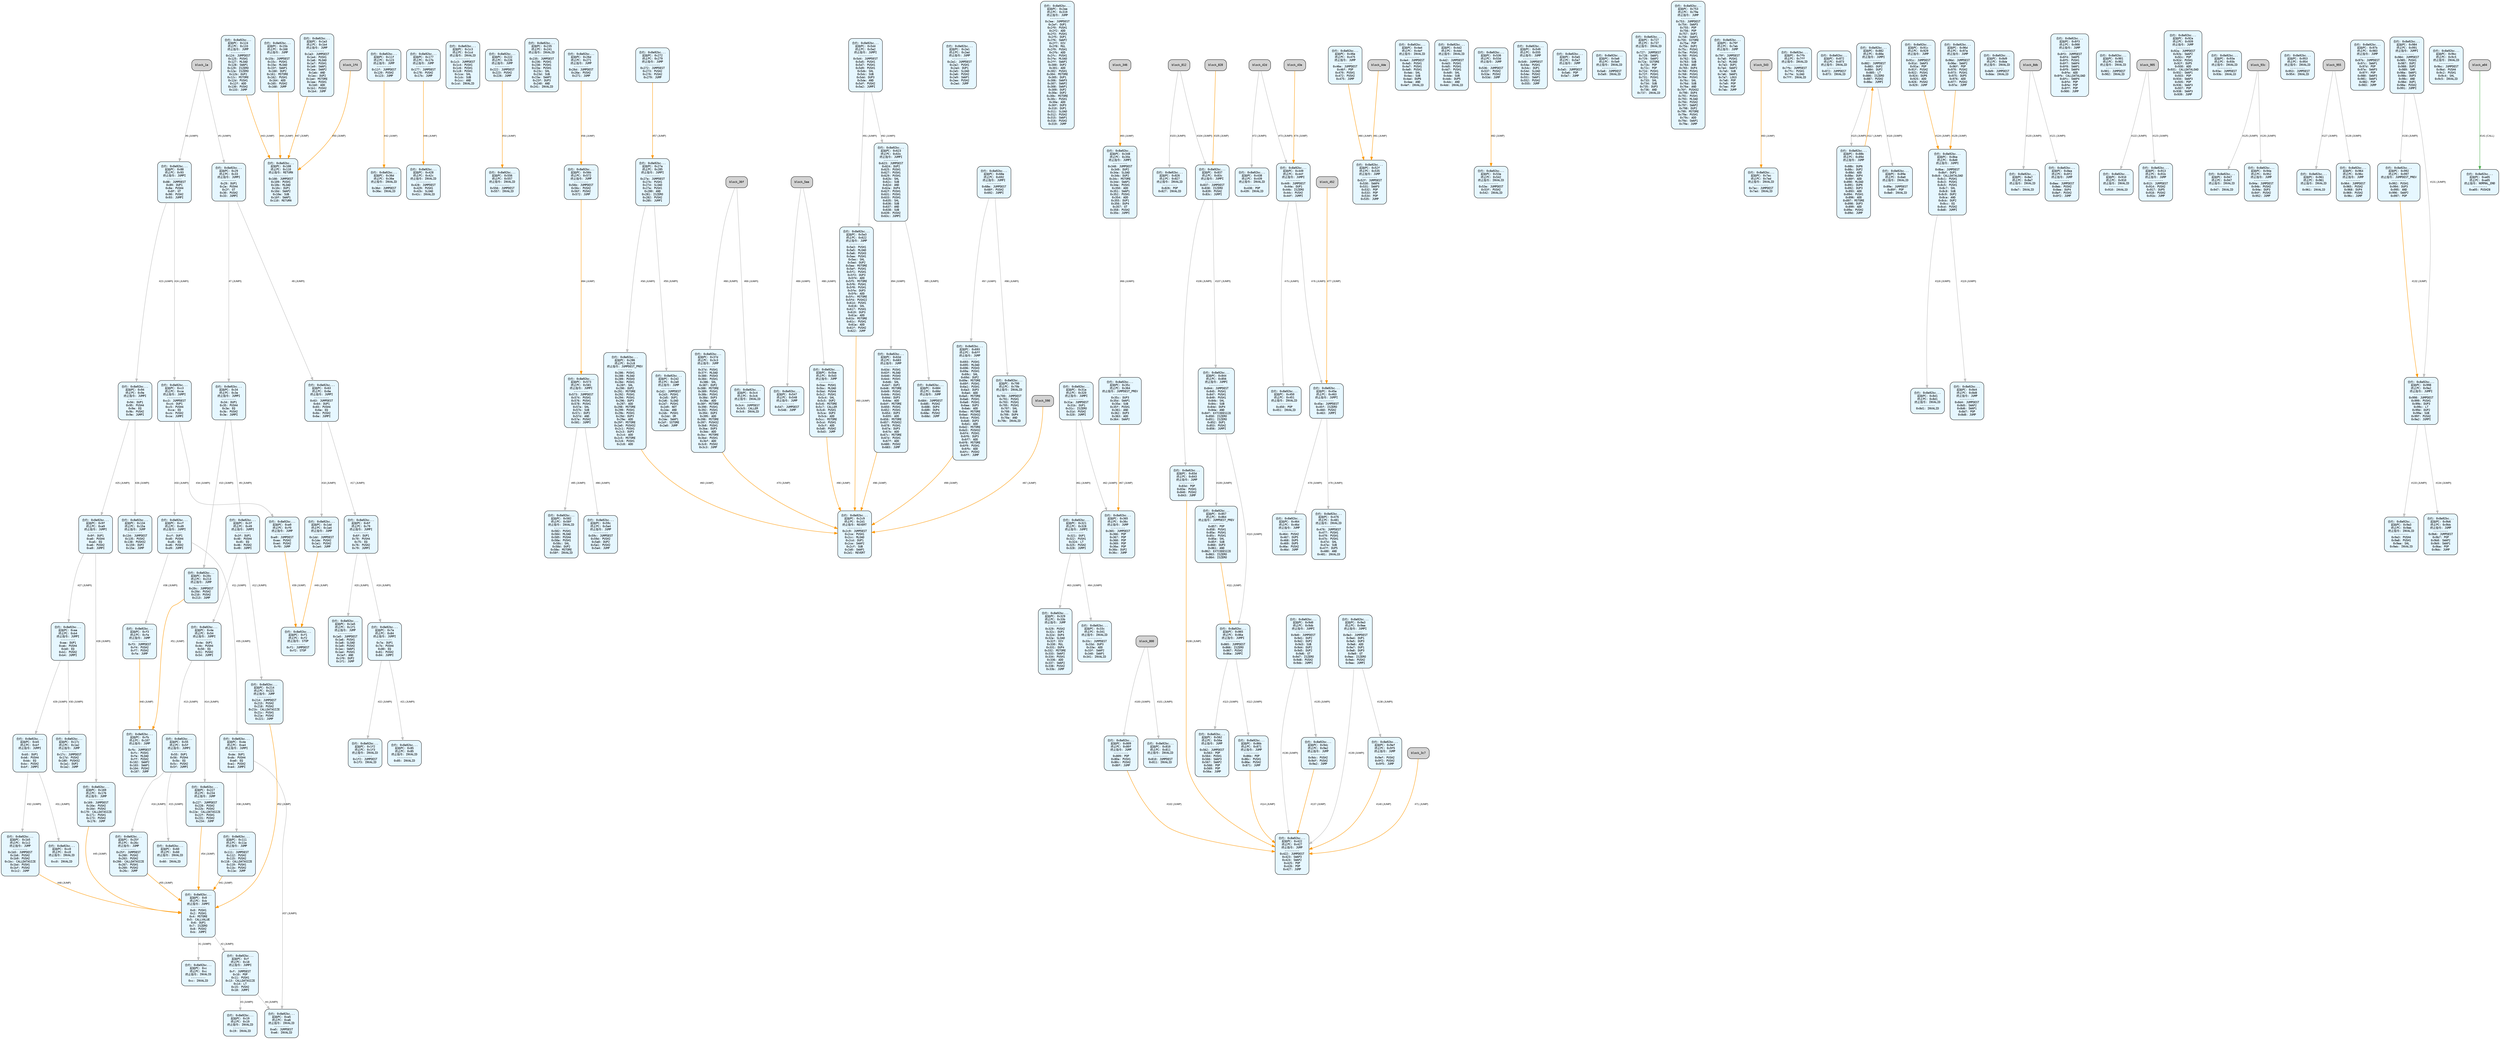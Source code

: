 digraph Static_Complete_CFG {
    rankdir=TB;
    node [shape=box, style="filled, rounded", fontname="Monospace", fontsize=9, margin=0.15];
    edge [fontname="Arial", fontsize=8, penwidth=1.2];
    "block_0" [label="合约: 0x8a92bc...
起始PC: 0x0
终止PC: 0xb
终止指令: JUMPI
---------
0x0: PUSH1
0x2: PUSH1
0x4: MSTORE
0x5: CALLVALUE
0x6: DUP1
0x7: ISZERO
0x8: PUSH2
0xb: JUMPI", fillcolor="#e6f7ff"];
    "block_c" [label="合约: 0x8a92bc...
起始PC: 0xc
终止PC: 0xc
终止指令: INVALID
---------
0xc: INVALID", fillcolor="#e6f7ff"];
    "block_f" [label="合约: 0x8a92bc...
起始PC: 0xf
终止PC: 0x18
终止指令: JUMPI
---------
0xf: JUMPDEST
0x10: POP
0x11: PUSH1
0x13: CALLDATASIZE
0x14: LT
0x15: PUSH2
0x18: JUMPI", fillcolor="#e6f7ff"];
    "block_19" [label="合约: 0x8a92bc...
起始PC: 0x19
终止PC: 0x19
终止指令: INVALID
---------
0x19: INVALID", fillcolor="#e6f7ff"];
    "block_29" [label="合约: 0x8a92bc...
起始PC: 0x29
终止PC: 0x33
终止指令: JUMPI
---------
0x29: DUP1
0x2a: PUSH4
0x2f: GT
0x30: PUSH2
0x33: JUMPI", fillcolor="#e6f7ff"];
    "block_34" [label="合约: 0x8a92bc...
起始PC: 0x34
终止PC: 0x3e
终止指令: JUMPI
---------
0x34: DUP1
0x35: PUSH4
0x3a: EQ
0x3b: PUSH2
0x3e: JUMPI", fillcolor="#e6f7ff"];
    "block_3f" [label="合约: 0x8a92bc...
起始PC: 0x3f
终止PC: 0x49
终止指令: JUMPI
---------
0x3f: DUP1
0x40: PUSH4
0x45: EQ
0x46: PUSH2
0x49: JUMPI", fillcolor="#e6f7ff"];
    "block_4a" [label="合约: 0x8a92bc...
起始PC: 0x4a
终止PC: 0x54
终止指令: JUMPI
---------
0x4a: DUP1
0x4b: PUSH4
0x50: EQ
0x51: PUSH2
0x54: JUMPI", fillcolor="#e6f7ff"];
    "block_55" [label="合约: 0x8a92bc...
起始PC: 0x55
终止PC: 0x5f
终止指令: JUMPI
---------
0x55: DUP1
0x56: PUSH4
0x5b: EQ
0x5c: PUSH2
0x5f: JUMPI", fillcolor="#e6f7ff"];
    "block_60" [label="合约: 0x8a92bc...
起始PC: 0x60
终止PC: 0x60
终止指令: INVALID
---------
0x60: INVALID", fillcolor="#e6f7ff"];
    "block_63" [label="合约: 0x8a92bc...
起始PC: 0x63
终止PC: 0x6e
终止指令: JUMPI
---------
0x63: JUMPDEST
0x64: DUP1
0x65: PUSH4
0x6a: EQ
0x6b: PUSH2
0x6e: JUMPI", fillcolor="#e6f7ff"];
    "block_6f" [label="合约: 0x8a92bc...
起始PC: 0x6f
终止PC: 0x79
终止指令: JUMPI
---------
0x6f: DUP1
0x70: PUSH4
0x75: EQ
0x76: PUSH2
0x79: JUMPI", fillcolor="#e6f7ff"];
    "block_7a" [label="合约: 0x8a92bc...
起始PC: 0x7a
终止PC: 0x84
终止指令: JUMPI
---------
0x7a: DUP1
0x7b: PUSH4
0x80: EQ
0x81: PUSH2
0x84: JUMPI", fillcolor="#e6f7ff"];
    "block_85" [label="合约: 0x8a92bc...
起始PC: 0x85
终止PC: 0x85
终止指令: INVALID
---------
0x85: INVALID", fillcolor="#e6f7ff"];
    "block_88" [label="合约: 0x8a92bc...
起始PC: 0x88
终止PC: 0x93
终止指令: JUMPI
---------
0x88: JUMPDEST
0x89: DUP1
0x8a: PUSH4
0x8f: GT
0x90: PUSH2
0x93: JUMPI", fillcolor="#e6f7ff"];
    "block_94" [label="合约: 0x8a92bc...
起始PC: 0x94
终止PC: 0x9e
终止指令: JUMPI
---------
0x94: DUP1
0x95: PUSH4
0x9a: EQ
0x9b: PUSH2
0x9e: JUMPI", fillcolor="#e6f7ff"];
    "block_9f" [label="合约: 0x8a92bc...
起始PC: 0x9f
终止PC: 0xa9
终止指令: JUMPI
---------
0x9f: DUP1
0xa0: PUSH4
0xa5: EQ
0xa6: PUSH2
0xa9: JUMPI", fillcolor="#e6f7ff"];
    "block_aa" [label="合约: 0x8a92bc...
起始PC: 0xaa
终止PC: 0xb4
终止指令: JUMPI
---------
0xaa: DUP1
0xab: PUSH4
0xb0: EQ
0xb1: PUSH2
0xb4: JUMPI", fillcolor="#e6f7ff"];
    "block_b5" [label="合约: 0x8a92bc...
起始PC: 0xb5
终止PC: 0xbf
终止指令: JUMPI
---------
0xb5: DUP1
0xb6: PUSH4
0xbb: EQ
0xbc: PUSH2
0xbf: JUMPI", fillcolor="#e6f7ff"];
    "block_c0" [label="合约: 0x8a92bc...
起始PC: 0xc0
终止PC: 0xc0
终止指令: INVALID
---------
0xc0: INVALID", fillcolor="#e6f7ff"];
    "block_c3" [label="合约: 0x8a92bc...
起始PC: 0xc3
终止PC: 0xce
终止指令: JUMPI
---------
0xc3: JUMPDEST
0xc4: DUP1
0xc5: PUSH4
0xca: EQ
0xcb: PUSH2
0xce: JUMPI", fillcolor="#e6f7ff"];
    "block_cf" [label="合约: 0x8a92bc...
起始PC: 0xcf
终止PC: 0xd9
终止指令: JUMPI
---------
0xcf: DUP1
0xd0: PUSH4
0xd5: EQ
0xd6: PUSH2
0xd9: JUMPI", fillcolor="#e6f7ff"];
    "block_da" [label="合约: 0x8a92bc...
起始PC: 0xda
终止PC: 0xe4
终止指令: JUMPI
---------
0xda: DUP1
0xdb: PUSH4
0xe0: EQ
0xe1: PUSH2
0xe4: JUMPI", fillcolor="#e6f7ff"];
    "block_e5" [label="合约: 0x8a92bc...
起始PC: 0xe5
终止PC: 0xe6
终止指令: INVALID
---------
0xe5: JUMPDEST
0xe6: INVALID", fillcolor="#e6f7ff"];
    "block_e9" [label="合约: 0x8a92bc...
起始PC: 0xe9
终止PC: 0xf0
终止指令: JUMP
---------
0xe9: JUMPDEST
0xea: PUSH2
0xed: PUSH2
0xf0: JUMP", fillcolor="#e6f7ff"];
    "block_f1" [label="合约: 0x8a92bc...
起始PC: 0xf1
终止PC: 0xf2
终止指令: STOP
---------
0xf1: JUMPDEST
0xf2: STOP", fillcolor="#e6f7ff"];
    "block_f3" [label="合约: 0x8a92bc...
起始PC: 0xf3
终止PC: 0xfa
终止指令: JUMP
---------
0xf3: JUMPDEST
0xf4: PUSH2
0xf7: PUSH2
0xfa: JUMP", fillcolor="#e6f7ff"];
    "block_fb" [label="合约: 0x8a92bc...
起始PC: 0xfb
终止PC: 0x107
终止指令: JUMP
---------
0xfb: JUMPDEST
0xfc: PUSH1
0xfe: MLOAD
0xff: PUSH2
0x102: SWAP2
0x103: SWAP1
0x104: PUSH2
0x107: JUMP", fillcolor="#e6f7ff"];
    "block_108" [label="合约: 0x8a92bc...
起始PC: 0x108
终止PC: 0x110
终止指令: RETURN
---------
0x108: JUMPDEST
0x109: PUSH1
0x10b: MLOAD
0x10c: DUP1
0x10d: SWAP2
0x10e: SUB
0x10f: SWAP1
0x110: RETURN", fillcolor="#e6f7ff"];
    "block_111" [label="合约: 0x8a92bc...
起始PC: 0x111
终止PC: 0x11e
终止指令: JUMP
---------
0x111: JUMPDEST
0x112: PUSH2
0x115: PUSH2
0x118: CALLDATASIZE
0x119: PUSH1
0x11b: PUSH2
0x11e: JUMP", fillcolor="#e6f7ff"];
    "block_11f" [label="合约: 0x8a92bc...
起始PC: 0x11f
终止PC: 0x123
终止指令: JUMP
---------
0x11f: JUMPDEST
0x120: PUSH2
0x123: JUMP", fillcolor="#e6f7ff"];
    "block_124" [label="合约: 0x8a92bc...
起始PC: 0x124
终止PC: 0x133
终止指令: JUMP
---------
0x124: JUMPDEST
0x125: PUSH1
0x127: MLOAD
0x128: SWAP1
0x129: ISZERO
0x12a: ISZERO
0x12b: DUP2
0x12c: MSTORE
0x12d: PUSH1
0x12f: ADD
0x130: PUSH2
0x133: JUMP", fillcolor="#e6f7ff"];
    "block_134" [label="合约: 0x8a92bc...
起始PC: 0x134
终止PC: 0x15a
终止指令: JUMP
---------
0x134: JUMPDEST
0x135: PUSH2
0x138: PUSH32
0x159: DUP2
0x15a: JUMP", fillcolor="#e6f7ff"];
    "block_15b" [label="合约: 0x8a92bc...
起始PC: 0x15b
终止PC: 0x168
终止指令: JUMP
---------
0x15b: JUMPDEST
0x15c: PUSH1
0x15e: MLOAD
0x15f: SWAP1
0x160: DUP2
0x161: MSTORE
0x162: PUSH1
0x164: ADD
0x165: PUSH2
0x168: JUMP", fillcolor="#e6f7ff"];
    "block_169" [label="合约: 0x8a92bc...
起始PC: 0x169
终止PC: 0x176
终止指令: JUMP
---------
0x169: JUMPDEST
0x16a: PUSH2
0x16d: PUSH2
0x170: CALLDATASIZE
0x171: PUSH1
0x173: PUSH2
0x176: JUMP", fillcolor="#e6f7ff"];
    "block_177" [label="合约: 0x8a92bc...
起始PC: 0x177
终止PC: 0x17b
终止指令: JUMP
---------
0x177: JUMPDEST
0x178: PUSH2
0x17b: JUMP", fillcolor="#e6f7ff"];
    "block_17c" [label="合约: 0x8a92bc...
起始PC: 0x17c
终止PC: 0x1a2
终止指令: JUMP
---------
0x17c: JUMPDEST
0x17d: PUSH2
0x180: PUSH32
0x1a1: DUP2
0x1a2: JUMP", fillcolor="#e6f7ff"];
    "block_1a3" [label="合约: 0x8a92bc...
起始PC: 0x1a3
终止PC: 0x1b4
终止指令: JUMP
---------
0x1a3: JUMPDEST
0x1a4: PUSH1
0x1a6: MLOAD
0x1a7: PUSH1
0x1a9: SWAP1
0x1aa: SWAP2
0x1ab: AND
0x1ac: DUP2
0x1ad: MSTORE
0x1ae: PUSH1
0x1b0: ADD
0x1b1: PUSH2
0x1b4: JUMP", fillcolor="#e6f7ff"];
    "block_1b5" [label="合约: 0x8a92bc...
起始PC: 0x1b5
终止PC: 0x1c2
终止指令: JUMP
---------
0x1b5: JUMPDEST
0x1b6: PUSH2
0x1b9: PUSH2
0x1bc: CALLDATASIZE
0x1bd: PUSH1
0x1bf: PUSH2
0x1c2: JUMP", fillcolor="#e6f7ff"];
    "block_1c3" [label="合约: 0x8a92bc...
起始PC: 0x1c3
终止PC: 0x1cd
终止指令: INVALID
---------
0x1c3: JUMPDEST
0x1c4: PUSH1
0x1c6: PUSH1
0x1c8: PUSH1
0x1ca: SHL
0x1cb: SUB
0x1cc: AND
0x1cd: INVALID", fillcolor="#e6f7ff"];
    "block_1dd" [label="合约: 0x8a92bc...
起始PC: 0x1dd
终止PC: 0x1e4
终止指令: JUMP
---------
0x1dd: JUMPDEST
0x1de: PUSH2
0x1e1: PUSH2
0x1e4: JUMP", fillcolor="#e6f7ff"];
    "block_1e5" [label="合约: 0x8a92bc...
起始PC: 0x1e5
终止PC: 0x1f1
终止指令: JUMP
---------
0x1e5: JUMPDEST
0x1e6: PUSH1
0x1e8: SLOAD
0x1e9: PUSH2
0x1ec: SWAP1
0x1ed: PUSH1
0x1ef: AND
0x1f0: DUP2
0x1f1: JUMP", fillcolor="#e6f7ff"];
    "block_1f2" [label="合约: 0x8a92bc...
起始PC: 0x1f2
终止PC: 0x1f3
终止指令: INVALID
---------
0x1f2: JUMPDEST
0x1f3: INVALID", fillcolor="#e6f7ff"];
    "block_20c" [label="合约: 0x8a92bc...
起始PC: 0x20c
终止PC: 0x213
终止指令: JUMP
---------
0x20c: JUMPDEST
0x20d: PUSH2
0x210: PUSH2
0x213: JUMP", fillcolor="#e6f7ff"];
    "block_214" [label="合约: 0x8a92bc...
起始PC: 0x214
终止PC: 0x221
终止指令: JUMP
---------
0x214: JUMPDEST
0x215: PUSH2
0x218: PUSH2
0x21b: CALLDATASIZE
0x21c: PUSH1
0x21e: PUSH2
0x221: JUMP", fillcolor="#e6f7ff"];
    "block_222" [label="合约: 0x8a92bc...
起始PC: 0x222
终止PC: 0x226
终止指令: JUMP
---------
0x222: JUMPDEST
0x223: PUSH2
0x226: JUMP", fillcolor="#e6f7ff"];
    "block_227" [label="合约: 0x8a92bc...
起始PC: 0x227
终止PC: 0x234
终止指令: JUMP
---------
0x227: JUMPDEST
0x228: PUSH2
0x22b: PUSH2
0x22e: CALLDATASIZE
0x22f: PUSH1
0x231: PUSH2
0x234: JUMP", fillcolor="#e6f7ff"];
    "block_235" [label="合约: 0x8a92bc...
起始PC: 0x235
终止PC: 0x241
终止指令: INVALID
---------
0x235: JUMPDEST
0x236: PUSH1
0x238: PUSH1
0x23a: PUSH1
0x23c: SHL
0x23d: SUB
0x23e: SWAP2
0x23f: DUP3
0x240: AND
0x241: INVALID", fillcolor="#e6f7ff"];
    "block_25f" [label="合约: 0x8a92bc...
起始PC: 0x25f
终止PC: 0x26c
终止指令: JUMP
---------
0x25f: JUMPDEST
0x260: PUSH2
0x263: PUSH2
0x266: CALLDATASIZE
0x267: PUSH1
0x269: PUSH2
0x26c: JUMP", fillcolor="#e6f7ff"];
    "block_26d" [label="合约: 0x8a92bc...
起始PC: 0x26d
终止PC: 0x271
终止指令: JUMP
---------
0x26d: JUMPDEST
0x26e: PUSH2
0x271: JUMP", fillcolor="#e6f7ff"];
    "block_272" [label="合约: 0x8a92bc...
起始PC: 0x272
终止PC: 0x279
终止指令: JUMP
---------
0x272: JUMPDEST
0x273: PUSH2
0x276: PUSH2
0x279: JUMP", fillcolor="#e6f7ff"];
    "block_27a" [label="合约: 0x8a92bc...
起始PC: 0x27a
终止PC: 0x285
终止指令: JUMPI
---------
0x27a: JUMPDEST
0x27b: PUSH1
0x27d: SLOAD
0x27e: PUSH1
0x280: AND
0x281: ISZERO
0x282: PUSH2
0x285: JUMPI", fillcolor="#e6f7ff"];
    "block_286" [label="合约: 0x8a92bc...
起始PC: 0x286
终止PC: 0x2c8
终止指令: JUMPDEST_PREV
---------
0x286: PUSH1
0x288: MLOAD
0x289: PUSH3
0x28d: PUSH1
0x28f: SHL
0x290: DUP2
0x291: MSTORE
0x292: PUSH1
0x294: PUSH1
0x296: DUP3
0x297: ADD
0x298: MSTORE
0x299: PUSH1
0x29b: PUSH1
0x29d: DUP3
0x29e: ADD
0x29f: MSTORE
0x2a0: PUSH32
0x2c1: PUSH1
0x2c3: DUP3
0x2c4: ADD
0x2c5: MSTORE
0x2c6: PUSH1
0x2c8: ADD", fillcolor="#e6f7ff"];
    "block_2c9" [label="合约: 0x8a92bc...
起始PC: 0x2c9
终止PC: 0x2d1
终止指令: REVERT
---------
0x2c9: JUMPDEST
0x2ca: PUSH1
0x2cc: MLOAD
0x2cd: DUP1
0x2ce: SWAP2
0x2cf: SUB
0x2d0: SWAP1
0x2d1: REVERT", fillcolor="#e6f7ff"];
    "block_2d2" [label="合约: 0x8a92bc...
起始PC: 0x2d2
终止PC: 0x2e0
终止指令: JUMP
---------
0x2d2: JUMPDEST
0x2d3: PUSH1
0x2d5: DUP1
0x2d6: SLOAD
0x2d7: PUSH1
0x2d9: NOT
0x2da: AND
0x2db: PUSH1
0x2dd: OR
0x2de: SWAP1
0x2df: SSTORE
0x2e0: JUMP", fillcolor="#e6f7ff"];
    "block_2e1" [label="合约: 0x8a92bc...
起始PC: 0x2e1
终止PC: 0x2ed
终止指令: JUMP
---------
0x2e1: JUMPDEST
0x2e2: PUSH1
0x2e4: DUP1
0x2e5: SLOAD
0x2e6: PUSH2
0x2e9: SWAP1
0x2ea: PUSH2
0x2ed: JUMP", fillcolor="#e6f7ff"];
    "block_2ee" [label="合约: 0x8a92bc...
起始PC: 0x2ee
终止PC: 0x319
终止指令: JUMP
---------
0x2ee: JUMPDEST
0x2ef: DUP1
0x2f0: PUSH1
0x2f2: ADD
0x2f3: PUSH1
0x2f5: DUP1
0x2f6: SWAP2
0x2f7: DIV
0x2f8: MUL
0x2f9: PUSH1
0x2fb: ADD
0x2fc: PUSH1
0x2fe: MLOAD
0x2ff: SWAP1
0x300: DUP2
0x301: ADD
0x302: PUSH1
0x304: MSTORE
0x305: DUP1
0x306: SWAP3
0x307: SWAP2
0x308: SWAP1
0x309: DUP2
0x30a: DUP2
0x30b: MSTORE
0x30c: PUSH1
0x30e: ADD
0x30f: DUP3
0x310: DUP1
0x311: SLOAD
0x312: PUSH2
0x315: SWAP1
0x316: PUSH2
0x319: JUMP", fillcolor="#e6f7ff"];
    "block_31a" [label="合约: 0x8a92bc...
起始PC: 0x31a
终止PC: 0x320
终止指令: JUMPI
---------
0x31a: JUMPDEST
0x31b: DUP1
0x31c: ISZERO
0x31d: PUSH2
0x320: JUMPI", fillcolor="#e6f7ff"];
    "block_321" [label="合约: 0x8a92bc...
起始PC: 0x321
终止PC: 0x328
终止指令: JUMPI
---------
0x321: DUP1
0x322: PUSH1
0x324: LT
0x325: PUSH2
0x328: JUMPI", fillcolor="#e6f7ff"];
    "block_329" [label="合约: 0x8a92bc...
起始PC: 0x329
终止PC: 0x33b
终止指令: JUMP
---------
0x329: PUSH2
0x32c: DUP1
0x32d: DUP4
0x32e: SLOAD
0x32f: DIV
0x330: MUL
0x331: DUP4
0x332: MSTORE
0x333: SWAP2
0x334: PUSH1
0x336: ADD
0x337: SWAP2
0x338: PUSH2
0x33b: JUMP", fillcolor="#e6f7ff"];
    "block_33c" [label="合约: 0x8a92bc...
起始PC: 0x33c
终止PC: 0x341
终止指令: INVALID
---------
0x33c: JUMPDEST
0x33d: DUP3
0x33e: ADD
0x33f: SWAP2
0x340: SWAP1
0x341: INVALID", fillcolor="#e6f7ff"];
    "block_348" [label="合约: 0x8a92bc...
起始PC: 0x348
终止PC: 0x35b
终止指令: JUMPI
---------
0x348: JUMPDEST
0x349: DUP2
0x34a: SLOAD
0x34b: DUP2
0x34c: MSTORE
0x34d: SWAP1
0x34e: PUSH1
0x350: ADD
0x351: SWAP1
0x352: PUSH1
0x354: ADD
0x355: DUP1
0x356: DUP4
0x357: GT
0x358: PUSH2
0x35b: JUMPI", fillcolor="#e6f7ff"];
    "block_35c" [label="合约: 0x8a92bc...
起始PC: 0x35c
终止PC: 0x364
终止指令: JUMPDEST_PREV
---------
0x35c: DUP3
0x35d: SWAP1
0x35e: SUB
0x35f: PUSH1
0x361: AND
0x362: DUP3
0x363: ADD
0x364: SWAP2", fillcolor="#e6f7ff"];
    "block_365" [label="合约: 0x8a92bc...
起始PC: 0x365
终止PC: 0x36c
终止指令: JUMP
---------
0x365: JUMPDEST
0x366: POP
0x367: POP
0x368: POP
0x369: POP
0x36a: POP
0x36b: DUP2
0x36c: JUMP", fillcolor="#e6f7ff"];
    "block_36d" [label="合约: 0x8a92bc...
起始PC: 0x36d
终止PC: 0x36e
终止指令: INVALID
---------
0x36d: JUMPDEST
0x36e: INVALID", fillcolor="#e6f7ff"];
    "block_37d" [label="合约: 0x8a92bc...
起始PC: 0x37d
终止PC: 0x3c3
终止指令: JUMP
---------
0x37d: PUSH1
0x37f: MLOAD
0x380: PUSH3
0x384: PUSH1
0x386: SHL
0x387: DUP2
0x388: MSTORE
0x389: PUSH1
0x38b: PUSH1
0x38d: DUP3
0x38e: ADD
0x38f: MSTORE
0x390: PUSH1
0x392: PUSH1
0x394: DUP3
0x395: ADD
0x396: MSTORE
0x397: PUSH32
0x3b8: PUSH1
0x3ba: DUP3
0x3bb: ADD
0x3bc: MSTORE
0x3bd: PUSH1
0x3bf: ADD
0x3c0: PUSH2
0x3c3: JUMP", fillcolor="#e6f7ff"];
    "block_3c4" [label="合约: 0x8a92bc...
起始PC: 0x3c4
终止PC: 0x3c6
终止指令: INVALID
---------
0x3c4: JUMPDEST
0x3c5: CALLER
0x3c6: INVALID", fillcolor="#e6f7ff"];
    "block_422" [label="合约: 0x8a92bc...
起始PC: 0x422
终止PC: 0x427
终止指令: JUMP
---------
0x422: JUMPDEST
0x423: SWAP3
0x424: SWAP2
0x425: POP
0x426: POP
0x427: JUMP", fillcolor="#e6f7ff"];
    "block_428" [label="合约: 0x8a92bc...
起始PC: 0x428
终止PC: 0x42c
终止指令: INVALID
---------
0x428: JUMPDEST
0x429: PUSH1
0x42b: SLOAD
0x42c: INVALID", fillcolor="#e6f7ff"];
    "block_438" [label="合约: 0x8a92bc...
起始PC: 0x438
终止PC: 0x439
终止指令: INVALID
---------
0x438: POP
0x439: INVALID", fillcolor="#e6f7ff"];
    "block_449" [label="合约: 0x8a92bc...
起始PC: 0x449
终止PC: 0x44f
终止指令: JUMPI
---------
0x449: JUMPDEST
0x44a: DUP1
0x44b: ISZERO
0x44c: PUSH2
0x44f: JUMPI", fillcolor="#e6f7ff"];
    "block_450" [label="合约: 0x8a92bc...
起始PC: 0x450
终止PC: 0x451
终止指令: INVALID
---------
0x450: POP
0x451: INVALID", fillcolor="#e6f7ff"];
    "block_45e" [label="合约: 0x8a92bc...
起始PC: 0x45e
终止PC: 0x463
终止指令: JUMPI
---------
0x45e: JUMPDEST
0x45f: ISZERO
0x460: PUSH2
0x463: JUMPI", fillcolor="#e6f7ff"];
    "block_464" [label="合约: 0x8a92bc...
起始PC: 0x464
终止PC: 0x46d
终止指令: JUMP
---------
0x464: PUSH2
0x467: DUP5
0x468: DUP5
0x469: DUP5
0x46a: PUSH2
0x46d: JUMP", fillcolor="#e6f7ff"];
    "block_46e" [label="合约: 0x8a92bc...
起始PC: 0x46e
终止PC: 0x475
终止指令: JUMP
---------
0x46e: JUMPDEST
0x46f: POP
0x470: PUSH1
0x472: PUSH2
0x475: JUMP", fillcolor="#e6f7ff"];
    "block_476" [label="合约: 0x8a92bc...
起始PC: 0x476
终止PC: 0x481
终止指令: INVALID
---------
0x476: JUMPDEST
0x477: PUSH1
0x479: PUSH1
0x47b: PUSH1
0x47d: SHL
0x47e: SUB
0x47f: DUP5
0x480: AND
0x481: INVALID", fillcolor="#e6f7ff"];
    "block_4a4" [label="合约: 0x8a92bc...
起始PC: 0x4a4
终止PC: 0x4af
终止指令: INVALID
---------
0x4a4: JUMPDEST
0x4a5: PUSH1
0x4a7: PUSH1
0x4a9: PUSH1
0x4ab: SHL
0x4ac: SUB
0x4ad: DUP6
0x4ae: AND
0x4af: INVALID", fillcolor="#e6f7ff"];
    "block_4d2" [label="合约: 0x8a92bc...
起始PC: 0x4d2
终止PC: 0x4dd
终止指令: INVALID
---------
0x4d2: JUMPDEST
0x4d3: PUSH1
0x4d5: PUSH1
0x4d7: PUSH1
0x4d9: SHL
0x4da: SUB
0x4db: DUP5
0x4dc: AND
0x4dd: INVALID", fillcolor="#e6f7ff"];
    "block_52f" [label="合约: 0x8a92bc...
起始PC: 0x52f
终止PC: 0x535
终止指令: JUMP
---------
0x52f: JUMPDEST
0x530: SWAP4
0x531: SWAP3
0x532: POP
0x533: POP
0x534: POP
0x535: JUMP", fillcolor="#e6f7ff"];
    "block_536" [label="合约: 0x8a92bc...
起始PC: 0x536
终止PC: 0x53d
终止指令: JUMP
---------
0x536: JUMPDEST
0x537: PUSH2
0x53a: PUSH2
0x53d: JUMP", fillcolor="#e6f7ff"];
    "block_53e" [label="合约: 0x8a92bc...
起始PC: 0x53e
终止PC: 0x542
终止指令: INVALID
---------
0x53e: JUMPDEST
0x53f: PUSH2
0x542: INVALID", fillcolor="#e6f7ff"];
    "block_547" [label="合约: 0x8a92bc...
起始PC: 0x547
终止PC: 0x548
终止指令: JUMP
---------
0x547: JUMPDEST
0x548: JUMP", fillcolor="#e6f7ff"];
    "block_549" [label="合约: 0x8a92bc...
起始PC: 0x549
终止PC: 0x555
终止指令: JUMP
---------
0x549: JUMPDEST
0x54a: PUSH1
0x54c: DUP1
0x54d: SLOAD
0x54e: PUSH2
0x551: SWAP1
0x552: PUSH2
0x555: JUMP", fillcolor="#e6f7ff"];
    "block_556" [label="合约: 0x8a92bc...
起始PC: 0x556
终止PC: 0x557
终止指令: INVALID
---------
0x556: JUMPDEST
0x557: INVALID", fillcolor="#e6f7ff"];
    "block_562" [label="合约: 0x8a92bc...
起始PC: 0x562
终止PC: 0x56a
终止指令: JUMP
---------
0x562: JUMPDEST
0x563: POP
0x564: PUSH1
0x566: SWAP3
0x567: SWAP2
0x568: POP
0x569: POP
0x56a: JUMP", fillcolor="#e6f7ff"];
    "block_56b" [label="合约: 0x8a92bc...
起始PC: 0x56b
终止PC: 0x572
终止指令: JUMP
---------
0x56b: JUMPDEST
0x56c: PUSH2
0x56f: PUSH2
0x572: JUMP", fillcolor="#e6f7ff"];
    "block_573" [label="合约: 0x8a92bc...
起始PC: 0x573
终止PC: 0x581
终止指令: JUMPI
---------
0x573: JUMPDEST
0x574: PUSH1
0x576: PUSH1
0x578: PUSH1
0x57a: SHL
0x57b: SUB
0x57c: DUP2
0x57d: AND
0x57e: PUSH2
0x581: JUMPI", fillcolor="#e6f7ff"];
    "block_582" [label="合约: 0x8a92bc...
起始PC: 0x582
终止PC: 0x58f
终止指令: INVALID
---------
0x582: PUSH1
0x584: MLOAD
0x585: PUSH4
0x58a: PUSH1
0x58c: SHL
0x58d: DUP2
0x58e: MSTORE
0x58f: INVALID", fillcolor="#e6f7ff"];
    "block_59c" [label="合约: 0x8a92bc...
起始PC: 0x59c
终止PC: 0x5a4
终止指令: JUMP
---------
0x59c: JUMPDEST
0x59d: PUSH2
0x5a0: DUP2
0x5a1: PUSH2
0x5a4: JUMP", fillcolor="#e6f7ff"];
    "block_5a5" [label="合约: 0x8a92bc...
起始PC: 0x5a5
终止PC: 0x5a7
终止指令: JUMP
---------
0x5a5: JUMPDEST
0x5a6: POP
0x5a7: JUMP", fillcolor="#e6f7ff"];
    "block_5a8" [label="合约: 0x8a92bc...
起始PC: 0x5a8
终止PC: 0x5a9
终止指令: INVALID
---------
0x5a8: JUMPDEST
0x5a9: INVALID", fillcolor="#e6f7ff"];
    "block_5ba" [label="合约: 0x8a92bc...
起始PC: 0x5ba
终止PC: 0x5d3
终止指令: JUMP
---------
0x5ba: PUSH1
0x5bc: MLOAD
0x5bd: PUSH4
0x5c2: PUSH1
0x5c4: SHL
0x5c5: DUP2
0x5c6: MSTORE
0x5c7: CALLER
0x5c8: PUSH1
0x5ca: DUP3
0x5cb: ADD
0x5cc: MSTORE
0x5cd: PUSH1
0x5cf: ADD
0x5d0: PUSH2
0x5d3: JUMP", fillcolor="#e6f7ff"];
    "block_5d4" [label="合约: 0x8a92bc...
起始PC: 0x5d4
终止PC: 0x5e2
终止指令: JUMPI
---------
0x5d4: JUMPDEST
0x5d5: PUSH1
0x5d7: PUSH1
0x5d9: PUSH1
0x5db: SHL
0x5dc: SUB
0x5dd: DUP3
0x5de: AND
0x5df: PUSH2
0x5e2: JUMPI", fillcolor="#e6f7ff"];
    "block_5e3" [label="合约: 0x8a92bc...
起始PC: 0x5e3
终止PC: 0x622
终止指令: JUMP
---------
0x5e3: PUSH1
0x5e5: MLOAD
0x5e6: PUSH3
0x5ea: PUSH1
0x5ec: SHL
0x5ed: DUP2
0x5ee: MSTORE
0x5ef: PUSH1
0x5f1: PUSH1
0x5f3: DUP3
0x5f4: ADD
0x5f5: MSTORE
0x5f6: PUSH1
0x5f8: PUSH1
0x5fa: DUP3
0x5fb: ADD
0x5fc: MSTORE
0x5fd: PUSH22
0x614: PUSH1
0x616: SHL
0x617: PUSH1
0x619: DUP3
0x61a: ADD
0x61b: MSTORE
0x61c: PUSH1
0x61e: ADD
0x61f: PUSH2
0x622: JUMP", fillcolor="#e6f7ff"];
    "block_623" [label="合约: 0x8a92bc...
起始PC: 0x623
终止PC: 0x63c
终止指令: JUMPI
---------
0x623: JUMPDEST
0x624: DUP2
0x625: PUSH1
0x627: PUSH1
0x629: PUSH1
0x62b: SHL
0x62c: SUB
0x62d: AND
0x62e: DUP4
0x62f: PUSH1
0x631: PUSH1
0x633: PUSH1
0x635: SHL
0x636: SUB
0x637: AND
0x638: SUB
0x639: PUSH2
0x63c: JUMPI", fillcolor="#e6f7ff"];
    "block_63d" [label="合约: 0x8a92bc...
起始PC: 0x63d
终止PC: 0x683
终止指令: JUMP
---------
0x63d: PUSH1
0x63f: MLOAD
0x640: PUSH3
0x644: PUSH1
0x646: SHL
0x647: DUP2
0x648: MSTORE
0x649: PUSH1
0x64b: PUSH1
0x64d: DUP3
0x64e: ADD
0x64f: MSTORE
0x650: PUSH1
0x652: PUSH1
0x654: DUP3
0x655: ADD
0x656: MSTORE
0x657: PUSH32
0x678: PUSH1
0x67a: DUP3
0x67b: ADD
0x67c: MSTORE
0x67d: PUSH1
0x67f: ADD
0x680: PUSH2
0x683: JUMP", fillcolor="#e6f7ff"];
    "block_684" [label="合约: 0x8a92bc...
起始PC: 0x684
终止PC: 0x68d
终止指令: JUMP
---------
0x684: JUMPDEST
0x685: PUSH2
0x688: DUP4
0x689: DUP4
0x68a: PUSH2
0x68d: JUMP", fillcolor="#e6f7ff"];
    "block_68e" [label="合约: 0x8a92bc...
起始PC: 0x68e
终止PC: 0x692
终止指令: JUMPI
---------
0x68e: JUMPDEST
0x68f: PUSH2
0x692: JUMPI", fillcolor="#e6f7ff"];
    "block_693" [label="合约: 0x8a92bc...
起始PC: 0x693
终止PC: 0x6ff
终止指令: JUMP
---------
0x693: PUSH1
0x695: MLOAD
0x696: PUSH3
0x69a: PUSH1
0x69c: SHL
0x69d: DUP2
0x69e: MSTORE
0x69f: PUSH1
0x6a1: PUSH1
0x6a3: DUP3
0x6a4: ADD
0x6a5: MSTORE
0x6a6: PUSH1
0x6a8: PUSH1
0x6aa: DUP3
0x6ab: ADD
0x6ac: MSTORE
0x6ad: PUSH32
0x6ce: PUSH1
0x6d0: DUP3
0x6d1: ADD
0x6d2: MSTORE
0x6d3: PUSH32
0x6f4: PUSH1
0x6f6: DUP3
0x6f7: ADD
0x6f8: MSTORE
0x6f9: PUSH1
0x6fb: ADD
0x6fc: PUSH2
0x6ff: JUMP", fillcolor="#e6f7ff"];
    "block_700" [label="合约: 0x8a92bc...
起始PC: 0x700
终止PC: 0x70b
终止指令: INVALID
---------
0x700: JUMPDEST
0x701: PUSH1
0x703: PUSH1
0x705: PUSH1
0x707: SHL
0x708: SUB
0x709: DUP4
0x70a: AND
0x70b: INVALID", fillcolor="#e6f7ff"];
    "block_727" [label="合约: 0x8a92bc...
起始PC: 0x727
终止PC: 0x737
终止指令: INVALID
---------
0x727: JUMPDEST
0x728: SWAP1
0x729: SWAP2
0x72a: SSTORE
0x72b: POP
0x72c: POP
0x72d: PUSH1
0x72f: PUSH1
0x731: PUSH1
0x733: SHL
0x734: SUB
0x735: DUP3
0x736: AND
0x737: INVALID", fillcolor="#e6f7ff"];
    "block_753" [label="合约: 0x8a92bc...
起始PC: 0x753
终止PC: 0x79e
终止指令: JUMP
---------
0x753: JUMPDEST
0x754: SWAP3
0x755: POP
0x756: POP
0x757: DUP2
0x758: SWAP1
0x759: SSTORE
0x75a: POP
0x75b: DUP2
0x75c: PUSH1
0x75e: PUSH1
0x760: PUSH1
0x762: SHL
0x763: SUB
0x764: AND
0x765: DUP4
0x766: PUSH1
0x768: PUSH1
0x76a: PUSH1
0x76c: SHL
0x76d: SUB
0x76e: AND
0x76f: PUSH32
0x790: DUP4
0x791: PUSH1
0x793: MLOAD
0x794: PUSH2
0x797: SWAP2
0x798: DUP2
0x799: MSTORE
0x79a: PUSH1
0x79c: ADD
0x79d: SWAP1
0x79e: JUMP", fillcolor="#e6f7ff"];
    "block_79f" [label="合约: 0x8a92bc...
起始PC: 0x79f
终止PC: 0x7ab
终止指令: JUMP
---------
0x79f: JUMPDEST
0x7a0: PUSH1
0x7a2: MLOAD
0x7a3: DUP1
0x7a4: SWAP2
0x7a5: SUB
0x7a6: SWAP1
0x7a7: LOG3
0x7a8: POP
0x7a9: POP
0x7aa: POP
0x7ab: JUMP", fillcolor="#e6f7ff"];
    "block_7ac" [label="合约: 0x8a92bc...
起始PC: 0x7ac
终止PC: 0x7ad
终止指令: INVALID
---------
0x7ac: JUMPDEST
0x7ad: INVALID", fillcolor="#e6f7ff"];
    "block_7fb" [label="合约: 0x8a92bc...
起始PC: 0x7fb
终止PC: 0x7ff
终止指令: INVALID
---------
0x7fb: JUMPDEST
0x7fc: PUSH1
0x7fe: SLOAD
0x7ff: INVALID", fillcolor="#e6f7ff"];
    "block_809" [label="合约: 0x8a92bc...
起始PC: 0x809
终止PC: 0x80f
终止指令: JUMP
---------
0x809: POP
0x80a: PUSH1
0x80c: PUSH2
0x80f: JUMP", fillcolor="#e6f7ff"];
    "block_810" [label="合约: 0x8a92bc...
起始PC: 0x810
终止PC: 0x811
终止指令: INVALID
---------
0x810: JUMPDEST
0x811: INVALID", fillcolor="#e6f7ff"];
    "block_826" [label="合约: 0x8a92bc...
起始PC: 0x826
终止PC: 0x827
终止指令: INVALID
---------
0x826: POP
0x827: INVALID", fillcolor="#e6f7ff"];
    "block_837" [label="合约: 0x8a92bc...
起始PC: 0x837
终止PC: 0x83c
终止指令: JUMPI
---------
0x837: JUMPDEST
0x838: ISZERO
0x839: PUSH2
0x83c: JUMPI", fillcolor="#e6f7ff"];
    "block_83d" [label="合约: 0x8a92bc...
起始PC: 0x83d
终止PC: 0x843
终止指令: JUMP
---------
0x83d: POP
0x83e: PUSH1
0x840: PUSH2
0x843: JUMP", fillcolor="#e6f7ff"];
    "block_844" [label="合约: 0x8a92bc...
起始PC: 0x844
终止PC: 0x856
终止指令: JUMPI
---------
0x844: JUMPDEST
0x845: PUSH1
0x847: PUSH1
0x849: PUSH1
0x84b: SHL
0x84c: SUB
0x84d: DUP4
0x84e: AND
0x84f: EXTCODESIZE
0x850: ISZERO
0x851: ISZERO
0x852: DUP1
0x853: PUSH2
0x856: JUMPI", fillcolor="#e6f7ff"];
    "block_857" [label="合约: 0x8a92bc...
起始PC: 0x857
终止PC: 0x864
终止指令: JUMPDEST_PREV
---------
0x857: POP
0x858: PUSH1
0x85a: PUSH1
0x85c: PUSH1
0x85e: SHL
0x85f: SUB
0x860: DUP3
0x861: AND
0x862: EXTCODESIZE
0x863: ISZERO
0x864: ISZERO", fillcolor="#e6f7ff"];
    "block_865" [label="合约: 0x8a92bc...
起始PC: 0x865
终止PC: 0x86a
终止指令: JUMPI
---------
0x865: JUMPDEST
0x866: ISZERO
0x867: PUSH2
0x86a: JUMPI", fillcolor="#e6f7ff"];
    "block_86b" [label="合约: 0x8a92bc...
起始PC: 0x86b
终止PC: 0x871
终止指令: JUMP
---------
0x86b: POP
0x86c: PUSH1
0x86e: PUSH2
0x871: JUMP", fillcolor="#e6f7ff"];
    "block_872" [label="合约: 0x8a92bc...
起始PC: 0x872
终止PC: 0x873
终止指令: INVALID
---------
0x872: JUMPDEST
0x873: INVALID", fillcolor="#e6f7ff"];
    "block_882" [label="合约: 0x8a92bc...
起始PC: 0x882
终止PC: 0x88a
终止指令: JUMPI
---------
0x882: JUMPDEST
0x883: DUP2
0x884: DUP2
0x885: LT
0x886: ISZERO
0x887: PUSH2
0x88a: JUMPI", fillcolor="#e6f7ff"];
    "block_88b" [label="合约: 0x8a92bc...
起始PC: 0x88b
终止PC: 0x89d
终止指令: JUMP
---------
0x88b: DUP6
0x88c: DUP2
0x88d: ADD
0x88e: DUP4
0x88f: ADD
0x890: MLOAD
0x891: DUP6
0x892: DUP3
0x893: ADD
0x894: PUSH1
0x896: ADD
0x897: MSTORE
0x898: DUP3
0x899: ADD
0x89a: PUSH2
0x89d: JUMP", fillcolor="#e6f7ff"];
    "block_89e" [label="合约: 0x8a92bc...
起始PC: 0x89e
终止PC: 0x8a0
终止指令: INVALID
---------
0x89e: JUMPDEST
0x89f: POP
0x8a0: INVALID", fillcolor="#e6f7ff"];
    "block_8be" [label="合约: 0x8a92bc...
起始PC: 0x8be
终止PC: 0x8d0
终止指令: JUMPI
---------
0x8be: JUMPDEST
0x8bf: DUP1
0x8c0: CALLDATALOAD
0x8c1: PUSH1
0x8c3: PUSH1
0x8c5: PUSH1
0x8c7: SHL
0x8c8: SUB
0x8c9: DUP2
0x8ca: AND
0x8cb: DUP2
0x8cc: EQ
0x8cd: PUSH2
0x8d0: JUMPI", fillcolor="#e6f7ff"];
    "block_8d1" [label="合约: 0x8a92bc...
起始PC: 0x8d1
终止PC: 0x8d1
终止指令: INVALID
---------
0x8d1: INVALID", fillcolor="#e6f7ff"];
    "block_8d4" [label="合约: 0x8a92bc...
起始PC: 0x8d4
终止PC: 0x8d8
终止指令: JUMP
---------
0x8d4: JUMPDEST
0x8d5: SWAP2
0x8d6: SWAP1
0x8d7: POP
0x8d8: JUMP", fillcolor="#e6f7ff"];
    "block_8d9" [label="合约: 0x8a92bc...
起始PC: 0x8d9
终止PC: 0x8da
终止指令: INVALID
---------
0x8d9: JUMPDEST
0x8da: INVALID", fillcolor="#e6f7ff"];
    "block_8e7" [label="合约: 0x8a92bc...
起始PC: 0x8e7
终止PC: 0x8e7
终止指令: INVALID
---------
0x8e7: INVALID", fillcolor="#e6f7ff"];
    "block_8ea" [label="合约: 0x8a92bc...
起始PC: 0x8ea
终止PC: 0x8f2
终止指令: JUMP
---------
0x8ea: JUMPDEST
0x8eb: PUSH2
0x8ee: DUP4
0x8ef: PUSH2
0x8f2: JUMP", fillcolor="#e6f7ff"];
    "block_8f3" [label="合约: 0x8a92bc...
起始PC: 0x8f3
终止PC: 0x900
终止指令: JUMP
---------
0x8f3: JUMPDEST
0x8f4: SWAP5
0x8f5: PUSH1
0x8f7: SWAP4
0x8f8: SWAP1
0x8f9: SWAP4
0x8fa: ADD
0x8fb: CALLDATALOAD
0x8fc: SWAP4
0x8fd: POP
0x8fe: POP
0x8ff: POP
0x900: JUMP", fillcolor="#e6f7ff"];
    "block_901" [label="合约: 0x8a92bc...
起始PC: 0x901
终止PC: 0x902
终止指令: INVALID
---------
0x901: JUMPDEST
0x902: INVALID", fillcolor="#e6f7ff"];
    "block_910" [label="合约: 0x8a92bc...
起始PC: 0x910
终止PC: 0x910
终止指令: INVALID
---------
0x910: INVALID", fillcolor="#e6f7ff"];
    "block_913" [label="合约: 0x8a92bc...
起始PC: 0x913
终止PC: 0x91b
终止指令: JUMP
---------
0x913: JUMPDEST
0x914: PUSH2
0x917: DUP5
0x918: PUSH2
0x91b: JUMP", fillcolor="#e6f7ff"];
    "block_91c" [label="合约: 0x8a92bc...
起始PC: 0x91c
终止PC: 0x929
终止指令: JUMP
---------
0x91c: JUMPDEST
0x91d: SWAP3
0x91e: POP
0x91f: PUSH2
0x922: PUSH1
0x924: DUP6
0x925: ADD
0x926: PUSH2
0x929: JUMP", fillcolor="#e6f7ff"];
    "block_92a" [label="合约: 0x8a92bc...
起始PC: 0x92a
终止PC: 0x939
终止指令: JUMP
---------
0x92a: JUMPDEST
0x92b: SWAP2
0x92c: POP
0x92d: PUSH1
0x92f: DUP5
0x930: ADD
0x931: CALLDATALOAD
0x932: SWAP1
0x933: POP
0x934: SWAP3
0x935: POP
0x936: SWAP3
0x937: POP
0x938: SWAP3
0x939: JUMP", fillcolor="#e6f7ff"];
    "block_93a" [label="合约: 0x8a92bc...
起始PC: 0x93a
终止PC: 0x93b
终止指令: INVALID
---------
0x93a: JUMPDEST
0x93b: INVALID", fillcolor="#e6f7ff"];
    "block_947" [label="合约: 0x8a92bc...
起始PC: 0x947
终止PC: 0x947
终止指令: INVALID
---------
0x947: INVALID", fillcolor="#e6f7ff"];
    "block_94a" [label="合约: 0x8a92bc...
起始PC: 0x94a
终止PC: 0x952
终止指令: JUMP
---------
0x94a: JUMPDEST
0x94b: PUSH2
0x94e: DUP3
0x94f: PUSH2
0x952: JUMP", fillcolor="#e6f7ff"];
    "block_953" [label="合约: 0x8a92bc...
起始PC: 0x953
终止PC: 0x954
终止指令: INVALID
---------
0x953: JUMPDEST
0x954: INVALID", fillcolor="#e6f7ff"];
    "block_961" [label="合约: 0x8a92bc...
起始PC: 0x961
终止PC: 0x961
终止指令: INVALID
---------
0x961: INVALID", fillcolor="#e6f7ff"];
    "block_964" [label="合约: 0x8a92bc...
起始PC: 0x964
终止PC: 0x96c
终止指令: JUMP
---------
0x964: JUMPDEST
0x965: PUSH2
0x968: DUP4
0x969: PUSH2
0x96c: JUMP", fillcolor="#e6f7ff"];
    "block_96d" [label="合约: 0x8a92bc...
起始PC: 0x96d
终止PC: 0x97a
终止指令: JUMP
---------
0x96d: JUMPDEST
0x96e: SWAP2
0x96f: POP
0x970: PUSH2
0x973: PUSH1
0x975: DUP5
0x976: ADD
0x977: PUSH2
0x97a: JUMP", fillcolor="#e6f7ff"];
    "block_97b" [label="合约: 0x8a92bc...
起始PC: 0x97b
终止PC: 0x983
终止指令: JUMP
---------
0x97b: JUMPDEST
0x97c: SWAP1
0x97d: POP
0x97e: SWAP3
0x97f: POP
0x980: SWAP3
0x981: SWAP1
0x982: POP
0x983: JUMP", fillcolor="#e6f7ff"];
    "block_984" [label="合约: 0x8a92bc...
起始PC: 0x984
终止PC: 0x991
终止指令: JUMPI
---------
0x984: JUMPDEST
0x985: PUSH1
0x987: DUP2
0x988: DUP2
0x989: SHR
0x98a: SWAP1
0x98b: DUP3
0x98c: AND
0x98d: DUP1
0x98e: PUSH2
0x991: JUMPI", fillcolor="#e6f7ff"];
    "block_992" [label="合约: 0x8a92bc...
起始PC: 0x992
终止PC: 0x997
终止指令: JUMPDEST_PREV
---------
0x992: PUSH1
0x994: DUP3
0x995: AND
0x996: SWAP2
0x997: POP", fillcolor="#e6f7ff"];
    "block_998" [label="合约: 0x8a92bc...
起始PC: 0x998
终止PC: 0x9a2
终止指令: JUMPI
---------
0x998: JUMPDEST
0x999: PUSH1
0x99b: DUP3
0x99c: LT
0x99d: DUP2
0x99e: SUB
0x99f: PUSH2
0x9a2: JUMPI", fillcolor="#e6f7ff"];
    "block_9a3" [label="合约: 0x8a92bc...
起始PC: 0x9a3
终止PC: 0x9ab
终止指令: INVALID
---------
0x9a3: PUSH4
0x9a8: PUSH1
0x9aa: SHL
0x9ab: INVALID", fillcolor="#e6f7ff"];
    "block_9b6" [label="合约: 0x8a92bc...
起始PC: 0x9b6
终止PC: 0x9bb
终止指令: JUMP
---------
0x9b6: JUMPDEST
0x9b7: POP
0x9b8: SWAP2
0x9b9: SWAP1
0x9ba: POP
0x9bb: JUMP", fillcolor="#e6f7ff"];
    "block_9bc" [label="合约: 0x8a92bc...
起始PC: 0x9bc
终止PC: 0x9c5
终止指令: INVALID
---------
0x9bc: JUMPDEST
0x9bd: PUSH4
0x9c2: PUSH1
0x9c4: SHL
0x9c5: INVALID", fillcolor="#e6f7ff"];
    "block_9d0" [label="合约: 0x8a92bc...
起始PC: 0x9d0
终止PC: 0x9db
终止指令: JUMPI
---------
0x9d0: JUMPDEST
0x9d1: DUP2
0x9d2: DUP2
0x9d3: SUB
0x9d4: DUP2
0x9d5: DUP2
0x9d6: GT
0x9d7: ISZERO
0x9d8: PUSH2
0x9db: JUMPI", fillcolor="#e6f7ff"];
    "block_9dc" [label="合约: 0x8a92bc...
起始PC: 0x9dc
终止PC: 0x9e2
终止指令: JUMP
---------
0x9dc: PUSH2
0x9df: PUSH2
0x9e2: JUMP", fillcolor="#e6f7ff"];
    "block_9e3" [label="合约: 0x8a92bc...
起始PC: 0x9e3
终止PC: 0x9ee
终止指令: JUMPI
---------
0x9e3: JUMPDEST
0x9e4: DUP1
0x9e5: DUP3
0x9e6: ADD
0x9e7: DUP1
0x9e8: DUP3
0x9e9: GT
0x9ea: ISZERO
0x9eb: PUSH2
0x9ee: JUMPI", fillcolor="#e6f7ff"];
    "block_9ef" [label="合约: 0x8a92bc...
起始PC: 0x9ef
终止PC: 0x9f5
终止指令: JUMP
---------
0x9ef: PUSH2
0x9f2: PUSH2
0x9f5: JUMP", fillcolor="#e6f7ff"];
    "block_a05" [label="合约: 0x8a92bc...
起始PC: 0xa05
终止PC: 0xa05
终止指令: NORMAL_END
---------
0xa05: PUSH28", fillcolor="#e6f7ff"];

    "block_0" -> "block_c" [label="#1 (JUMPI)", color="#bdbdbd"];
    "block_0" -> "block_f" [label="#2 (JUMPI)", color="#bdbdbd"];
    "block_f" -> "block_19" [label="#3 (JUMPI)", color="#bdbdbd"];
    "block_f" -> "block_e5" [label="#4 (JUMPI)", color="#bdbdbd"];
    "block_1a" -> "block_29" [label="#5 (JUMPI)", color="#bdbdbd"];
    "block_1a" -> "block_88" [label="#6 (JUMPI)", color="#bdbdbd"];
    "block_29" -> "block_34" [label="#7 (JUMPI)", color="#bdbdbd"];
    "block_29" -> "block_63" [label="#8 (JUMPI)", color="#bdbdbd"];
    "block_34" -> "block_3f" [label="#9 (JUMPI)", color="#bdbdbd"];
    "block_34" -> "block_20c" [label="#10 (JUMPI)", color="#bdbdbd"];
    "block_3f" -> "block_4a" [label="#11 (JUMPI)", color="#bdbdbd"];
    "block_3f" -> "block_214" [label="#12 (JUMPI)", color="#bdbdbd"];
    "block_4a" -> "block_55" [label="#13 (JUMPI)", color="#bdbdbd"];
    "block_4a" -> "block_227" [label="#14 (JUMPI)", color="#bdbdbd"];
    "block_55" -> "block_60" [label="#15 (JUMPI)", color="#bdbdbd"];
    "block_55" -> "block_25f" [label="#16 (JUMPI)", color="#bdbdbd"];
    "block_63" -> "block_6f" [label="#17 (JUMPI)", color="#bdbdbd"];
    "block_63" -> "block_1dd" [label="#18 (JUMPI)", color="#bdbdbd"];
    "block_6f" -> "block_7a" [label="#19 (JUMPI)", color="#bdbdbd"];
    "block_6f" -> "block_1e5" [label="#20 (JUMPI)", color="#bdbdbd"];
    "block_7a" -> "block_85" [label="#21 (JUMPI)", color="#bdbdbd"];
    "block_7a" -> "block_1f2" [label="#22 (JUMPI)", color="#bdbdbd"];
    "block_88" -> "block_94" [label="#23 (JUMPI)", color="#bdbdbd"];
    "block_88" -> "block_c3" [label="#24 (JUMPI)", color="#bdbdbd"];
    "block_94" -> "block_9f" [label="#25 (JUMPI)", color="#bdbdbd"];
    "block_94" -> "block_134" [label="#26 (JUMPI)", color="#bdbdbd"];
    "block_9f" -> "block_aa" [label="#27 (JUMPI)", color="#bdbdbd"];
    "block_9f" -> "block_169" [label="#28 (JUMPI)", color="#bdbdbd"];
    "block_aa" -> "block_b5" [label="#29 (JUMPI)", color="#bdbdbd"];
    "block_aa" -> "block_17c" [label="#30 (JUMPI)", color="#bdbdbd"];
    "block_b5" -> "block_c0" [label="#31 (JUMPI)", color="#bdbdbd"];
    "block_b5" -> "block_1b5" [label="#32 (JUMPI)", color="#bdbdbd"];
    "block_c3" -> "block_cf" [label="#33 (JUMPI)", color="#bdbdbd"];
    "block_c3" -> "block_e9" [label="#34 (JUMPI)", color="#bdbdbd"];
    "block_cf" -> "block_da" [label="#35 (JUMPI)", color="#bdbdbd"];
    "block_cf" -> "block_f3" [label="#36 (JUMPI)", color="#bdbdbd"];
    "block_da" -> "block_e5" [label="#37 (JUMPI)", color="#bdbdbd"];
    "block_da" -> "block_111" [label="#38 (JUMPI)", color="#bdbdbd"];
    "block_e9" -> "block_f1" [label="#39 (JUMP)", color="#ff9800"];
    "block_f3" -> "block_fb" [label="#40 (JUMP)", color="#ff9800"];
    "block_111" -> "block_0" [label="#41 (JUMP)", color="#ff9800"];
    "block_11f" -> "block_36d" [label="#42 (JUMP)", color="#ff9800"];
    "block_124" -> "block_108" [label="#43 (JUMP)", color="#ff9800"];
    "block_15b" -> "block_108" [label="#44 (JUMP)", color="#ff9800"];
    "block_169" -> "block_0" [label="#45 (JUMP)", color="#ff9800"];
    "block_177" -> "block_428" [label="#46 (JUMP)", color="#ff9800"];
    "block_1a3" -> "block_108" [label="#47 (JUMP)", color="#ff9800"];
    "block_1b5" -> "block_0" [label="#48 (JUMP)", color="#ff9800"];
    "block_1dd" -> "block_f1" [label="#49 (JUMP)", color="#ff9800"];
    "block_1f4" -> "block_108" [label="#50 (JUMP)", color="#ff9800"];
    "block_20c" -> "block_fb" [label="#51 (JUMP)", color="#ff9800"];
    "block_214" -> "block_0" [label="#52 (JUMP)", color="#ff9800"];
    "block_222" -> "block_556" [label="#53 (JUMP)", color="#ff9800"];
    "block_227" -> "block_0" [label="#54 (JUMP)", color="#ff9800"];
    "block_25f" -> "block_0" [label="#55 (JUMP)", color="#ff9800"];
    "block_26d" -> "block_56b" [label="#56 (JUMP)", color="#ff9800"];
    "block_272" -> "block_27a" [label="#57 (JUMP)", color="#ff9800"];
    "block_27a" -> "block_286" [label="#58 (JUMPI)", color="#bdbdbd"];
    "block_27a" -> "block_2d2" [label="#59 (JUMPI)", color="#bdbdbd"];
    "block_286" -> "block_2c9" [label="#60 (JUMP)", color="#ff9800"];
    "block_31a" -> "block_321" [label="#61 (JUMPI)", color="#bdbdbd"];
    "block_31a" -> "block_365" [label="#62 (JUMPI)", color="#bdbdbd"];
    "block_321" -> "block_329" [label="#63 (JUMPI)", color="#bdbdbd"];
    "block_321" -> "block_33c" [label="#64 (JUMPI)", color="#bdbdbd"];
    "block_346" -> "block_348" [label="#65 (JUMP)", color="#ff9800"];
    "block_348" -> "block_35c" [label="#66 (JUMPI)", color="#bdbdbd"];
    "block_35c" -> "block_365" [label="#67 (JUMP)", color="#ff9800"];
    "block_36f" -> "block_37d" [label="#68 (JUMPI)", color="#bdbdbd"];
    "block_36f" -> "block_3c4" [label="#69 (JUMPI)", color="#bdbdbd"];
    "block_37d" -> "block_2c9" [label="#70 (JUMP)", color="#ff9800"];
    "block_3c7" -> "block_422" [label="#71 (JUMP)", color="#ff9800"];
    "block_42d" -> "block_438" [label="#72 (JUMPI)", color="#bdbdbd"];
    "block_42d" -> "block_449" [label="#73 (JUMPI)", color="#bdbdbd"];
    "block_43a" -> "block_449" [label="#74 (JUMP)", color="#ff9800"];
    "block_449" -> "block_450" [label="#75 (JUMPI)", color="#bdbdbd"];
    "block_449" -> "block_45e" [label="#76 (JUMPI)", color="#bdbdbd"];
    "block_452" -> "block_45e" [label="#77 (JUMP)", color="#ff9800"];
    "block_45e" -> "block_464" [label="#78 (JUMPI)", color="#bdbdbd"];
    "block_45e" -> "block_476" [label="#79 (JUMPI)", color="#bdbdbd"];
    "block_46e" -> "block_52f" [label="#80 (JUMP)", color="#ff9800"];
    "block_4de" -> "block_52f" [label="#81 (JUMP)", color="#ff9800"];
    "block_536" -> "block_53e" [label="#82 (JUMP)", color="#ff9800"];
    "block_543" -> "block_7ac" [label="#83 (JUMP)", color="#ff9800"];
    "block_56b" -> "block_573" [label="#84 (JUMP)", color="#ff9800"];
    "block_573" -> "block_582" [label="#85 (JUMPI)", color="#bdbdbd"];
    "block_573" -> "block_59c" [label="#86 (JUMPI)", color="#bdbdbd"];
    "block_590" -> "block_2c9" [label="#87 (JUMP)", color="#ff9800"];
    "block_5aa" -> "block_5ba" [label="#88 (JUMPI)", color="#bdbdbd"];
    "block_5aa" -> "block_547" [label="#89 (JUMPI)", color="#bdbdbd"];
    "block_5ba" -> "block_2c9" [label="#90 (JUMP)", color="#ff9800"];
    "block_5d4" -> "block_5e3" [label="#91 (JUMPI)", color="#bdbdbd"];
    "block_5d4" -> "block_623" [label="#92 (JUMPI)", color="#bdbdbd"];
    "block_5e3" -> "block_2c9" [label="#93 (JUMP)", color="#ff9800"];
    "block_623" -> "block_63d" [label="#94 (JUMPI)", color="#bdbdbd"];
    "block_623" -> "block_684" [label="#95 (JUMPI)", color="#bdbdbd"];
    "block_63d" -> "block_2c9" [label="#96 (JUMP)", color="#ff9800"];
    "block_68e" -> "block_693" [label="#97 (JUMPI)", color="#bdbdbd"];
    "block_68e" -> "block_700" [label="#98 (JUMPI)", color="#bdbdbd"];
    "block_693" -> "block_2c9" [label="#99 (JUMP)", color="#ff9800"];
    "block_800" -> "block_809" [label="#100 (JUMPI)", color="#bdbdbd"];
    "block_800" -> "block_810" [label="#101 (JUMPI)", color="#bdbdbd"];
    "block_809" -> "block_422" [label="#102 (JUMP)", color="#ff9800"];
    "block_812" -> "block_826" [label="#103 (JUMPI)", color="#bdbdbd"];
    "block_812" -> "block_837" [label="#104 (JUMPI)", color="#bdbdbd"];
    "block_828" -> "block_837" [label="#105 (JUMP)", color="#ff9800"];
    "block_837" -> "block_83d" [label="#106 (JUMPI)", color="#bdbdbd"];
    "block_837" -> "block_844" [label="#107 (JUMPI)", color="#bdbdbd"];
    "block_83d" -> "block_422" [label="#108 (JUMP)", color="#ff9800"];
    "block_844" -> "block_857" [label="#109 (JUMPI)", color="#bdbdbd"];
    "block_844" -> "block_865" [label="#110 (JUMPI)", color="#bdbdbd"];
    "block_857" -> "block_865" [label="#111 (JUMP)", color="#ff9800"];
    "block_865" -> "block_86b" [label="#112 (JUMPI)", color="#bdbdbd"];
    "block_865" -> "block_562" [label="#113 (JUMPI)", color="#bdbdbd"];
    "block_86b" -> "block_422" [label="#114 (JUMP)", color="#ff9800"];
    "block_882" -> "block_88b" [label="#115 (JUMPI)", color="#bdbdbd"];
    "block_882" -> "block_89e" [label="#116 (JUMPI)", color="#bdbdbd"];
    "block_88b" -> "block_882" [label="#117 (JUMP)", color="#ff9800"];
    "block_8be" -> "block_8d1" [label="#118 (JUMPI)", color="#bdbdbd"];
    "block_8be" -> "block_8d4" [label="#119 (JUMPI)", color="#bdbdbd"];
    "block_8db" -> "block_8e7" [label="#120 (JUMPI)", color="#bdbdbd"];
    "block_8db" -> "block_8ea" [label="#121 (JUMPI)", color="#bdbdbd"];
    "block_905" -> "block_910" [label="#122 (JUMPI)", color="#bdbdbd"];
    "block_905" -> "block_913" [label="#123 (JUMPI)", color="#bdbdbd"];
    "block_91c" -> "block_8be" [label="#124 (JUMP)", color="#ff9800"];
    "block_93c" -> "block_947" [label="#125 (JUMPI)", color="#bdbdbd"];
    "block_93c" -> "block_94a" [label="#126 (JUMPI)", color="#bdbdbd"];
    "block_955" -> "block_961" [label="#127 (JUMPI)", color="#bdbdbd"];
    "block_955" -> "block_964" [label="#128 (JUMPI)", color="#bdbdbd"];
    "block_96d" -> "block_8be" [label="#129 (JUMP)", color="#ff9800"];
    "block_984" -> "block_992" [label="#130 (JUMPI)", color="#bdbdbd"];
    "block_984" -> "block_998" [label="#131 (JUMPI)", color="#bdbdbd"];
    "block_992" -> "block_998" [label="#132 (JUMP)", color="#ff9800"];
    "block_998" -> "block_9a3" [label="#133 (JUMPI)", color="#bdbdbd"];
    "block_998" -> "block_9b6" [label="#134 (JUMPI)", color="#bdbdbd"];
    "block_9d0" -> "block_9dc" [label="#135 (JUMPI)", color="#bdbdbd"];
    "block_9d0" -> "block_422" [label="#136 (JUMPI)", color="#bdbdbd"];
    "block_9dc" -> "block_422" [label="#137 (JUMP)", color="#ff9800"];
    "block_9e3" -> "block_9ef" [label="#138 (JUMPI)", color="#bdbdbd"];
    "block_9e3" -> "block_422" [label="#139 (JUMPI)", color="#bdbdbd"];
    "block_9ef" -> "block_422" [label="#140 (JUMP)", color="#ff9800"];
    "block_a04" -> "block_a05" [label="#141 (CALL)", color="#4caf50"];
}